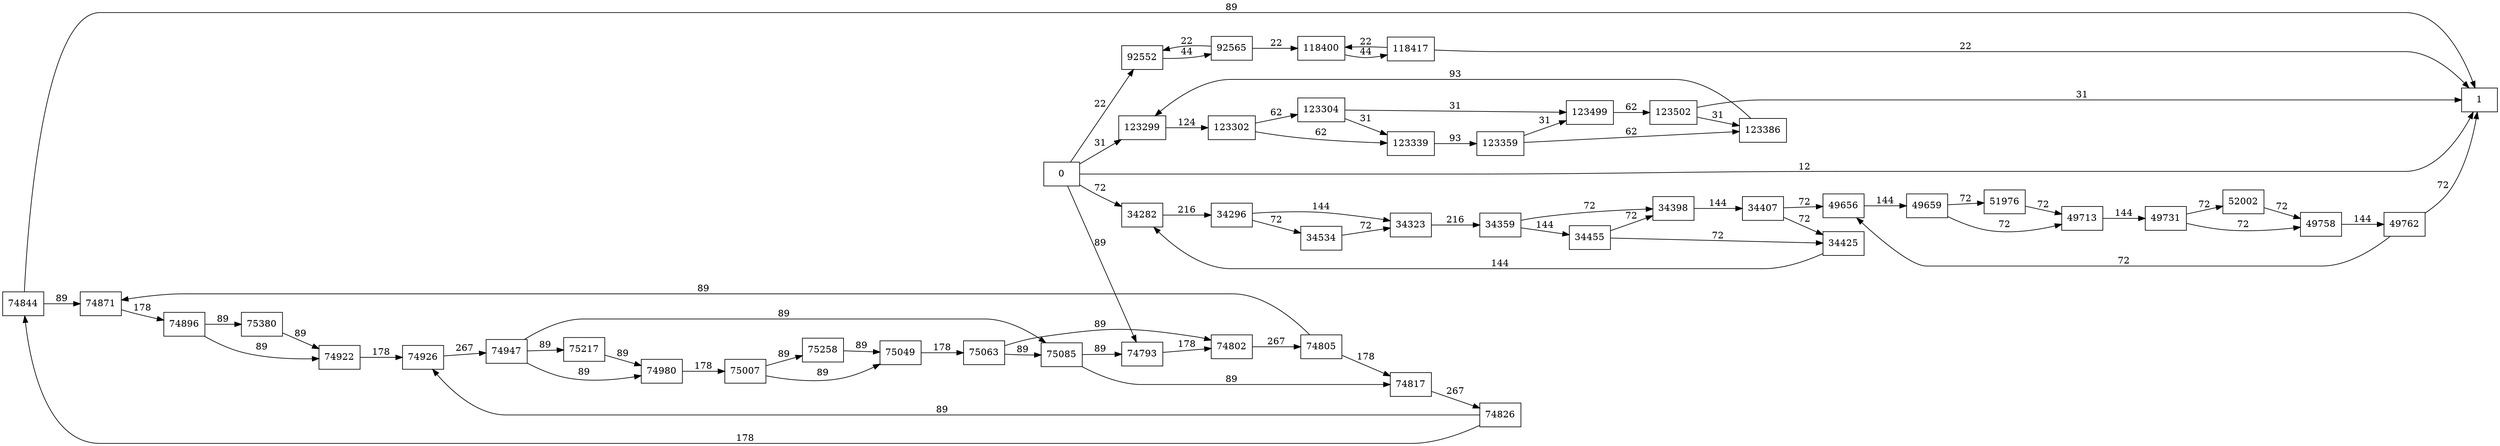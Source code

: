 digraph {
	graph [rankdir=LR]
	node [shape=rectangle]
	34282 -> 34296 [label=216]
	34296 -> 34323 [label=144]
	34296 -> 34534 [label=72]
	34323 -> 34359 [label=216]
	34359 -> 34398 [label=72]
	34359 -> 34455 [label=144]
	34398 -> 34407 [label=144]
	34407 -> 34425 [label=72]
	34407 -> 49656 [label=72]
	34425 -> 34282 [label=144]
	34455 -> 34425 [label=72]
	34455 -> 34398 [label=72]
	34534 -> 34323 [label=72]
	49656 -> 49659 [label=144]
	49659 -> 49713 [label=72]
	49659 -> 51976 [label=72]
	49713 -> 49731 [label=144]
	49731 -> 49758 [label=72]
	49731 -> 52002 [label=72]
	49758 -> 49762 [label=144]
	49762 -> 49656 [label=72]
	49762 -> 1 [label=72]
	51976 -> 49713 [label=72]
	52002 -> 49758 [label=72]
	74793 -> 74802 [label=178]
	74802 -> 74805 [label=267]
	74805 -> 74817 [label=178]
	74805 -> 74871 [label=89]
	74817 -> 74826 [label=267]
	74826 -> 74844 [label=178]
	74826 -> 74926 [label=89]
	74844 -> 74871 [label=89]
	74844 -> 1 [label=89]
	74871 -> 74896 [label=178]
	74896 -> 74922 [label=89]
	74896 -> 75380 [label=89]
	74922 -> 74926 [label=178]
	74926 -> 74947 [label=267]
	74947 -> 74980 [label=89]
	74947 -> 75217 [label=89]
	74947 -> 75085 [label=89]
	74980 -> 75007 [label=178]
	75007 -> 75049 [label=89]
	75007 -> 75258 [label=89]
	75049 -> 75063 [label=178]
	75063 -> 75085 [label=89]
	75063 -> 74802 [label=89]
	75085 -> 74793 [label=89]
	75085 -> 74817 [label=89]
	75217 -> 74980 [label=89]
	75258 -> 75049 [label=89]
	75380 -> 74922 [label=89]
	92552 -> 92565 [label=44]
	92565 -> 92552 [label=22]
	92565 -> 118400 [label=22]
	118400 -> 118417 [label=44]
	118417 -> 118400 [label=22]
	118417 -> 1 [label=22]
	123299 -> 123302 [label=124]
	123302 -> 123304 [label=62]
	123302 -> 123339 [label=62]
	123304 -> 123339 [label=31]
	123304 -> 123499 [label=31]
	123339 -> 123359 [label=93]
	123359 -> 123386 [label=62]
	123359 -> 123499 [label=31]
	123386 -> 123299 [label=93]
	123499 -> 123502 [label=62]
	123502 -> 123386 [label=31]
	123502 -> 1 [label=31]
	0 -> 1 [label=12]
	0 -> 34282 [label=72]
	0 -> 74793 [label=89]
	0 -> 92552 [label=22]
	0 -> 123299 [label=31]
}
